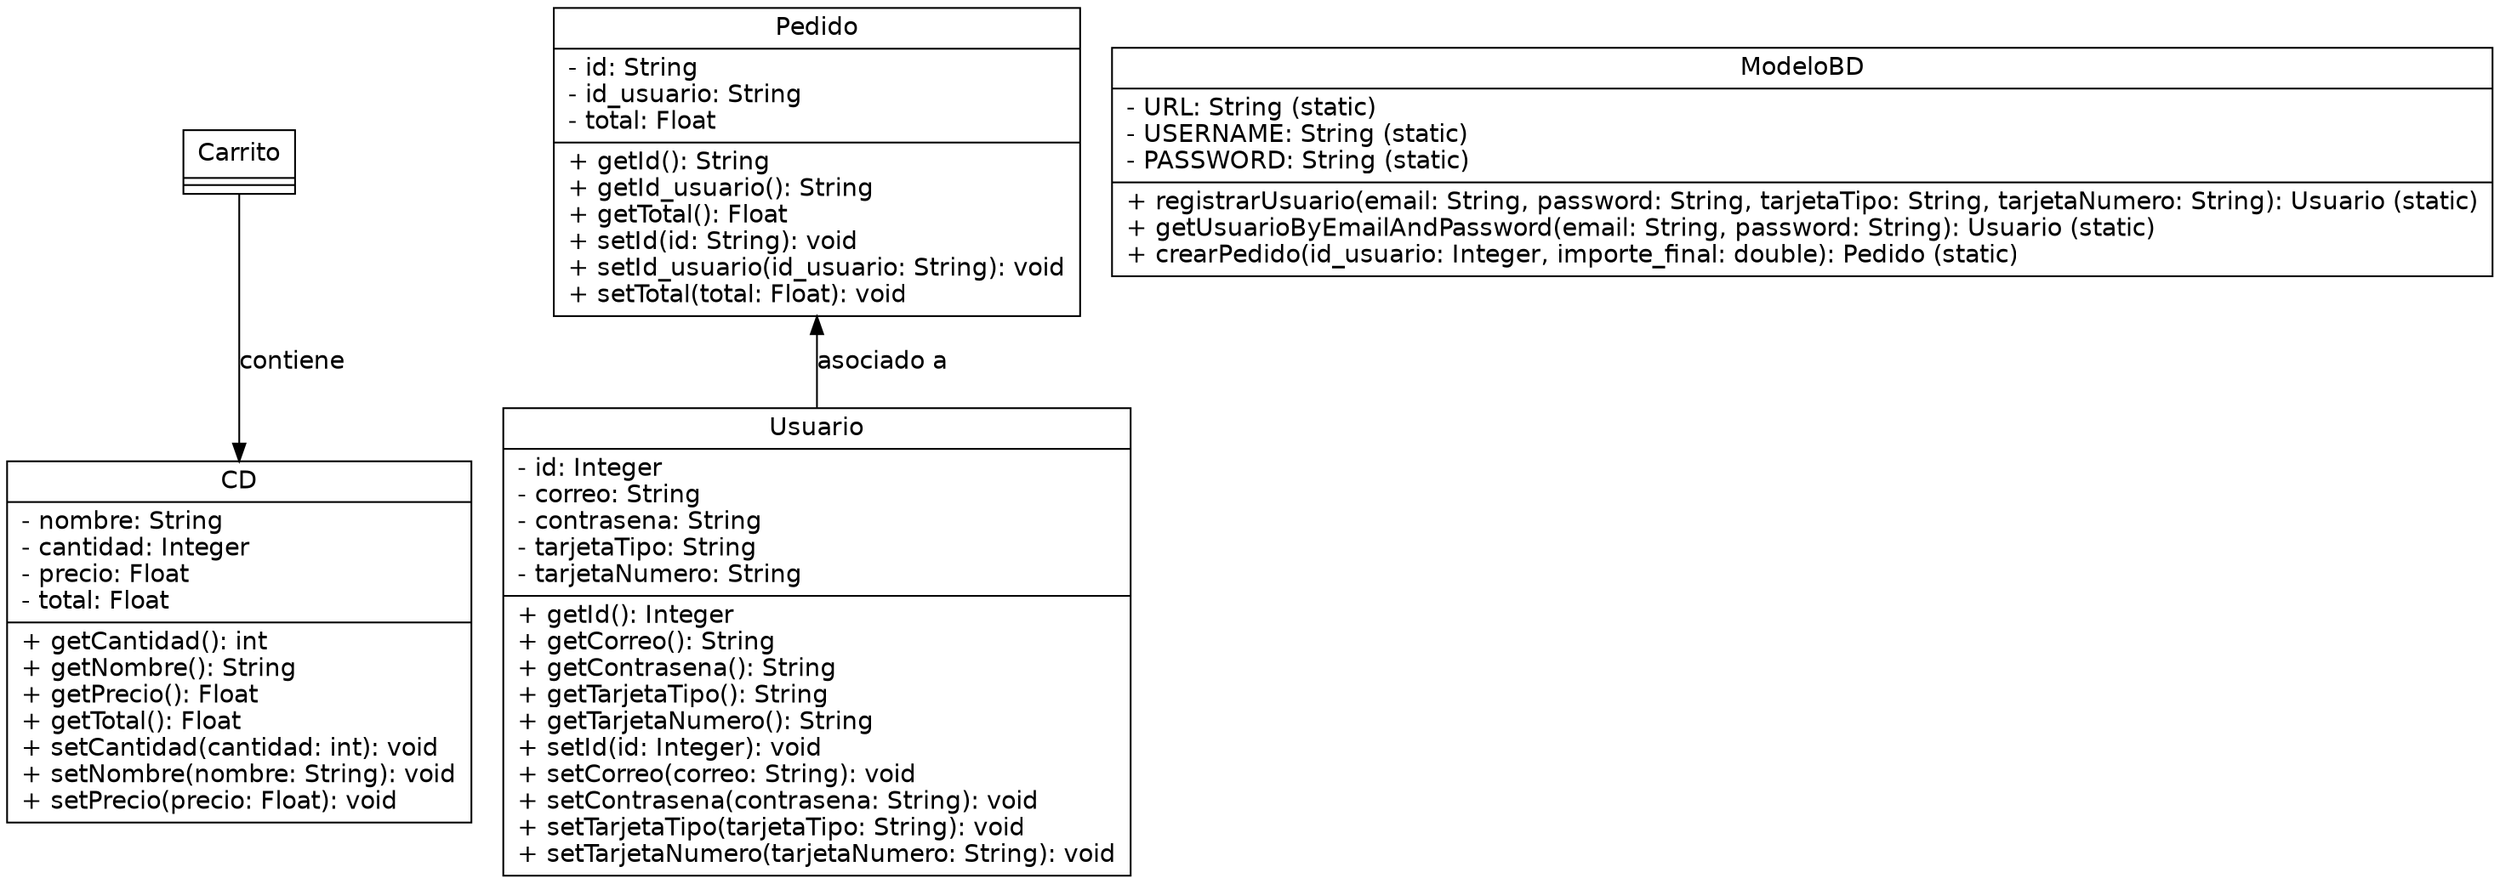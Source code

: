 digraph modelo_minitienda {
    graph [fontname = "Helvetica"]
    node [fontname = "Helvetica", shape=record]
    edge [fontname = "Helvetica"]

    CD [label="{CD|- nombre: String\l- cantidad: Integer\l- precio: Float\l- total: Float\l|+ getCantidad(): int\l+ getNombre(): String\l+ getPrecio(): Float\l+ getTotal(): Float\l+ setCantidad(cantidad: int): void\l+ setNombre(nombre: String): void\l+ setPrecio(precio: Float): void\l}"]

    Carrito [label="{Carrito|- items: List<CD>\l- totalPrice: double\l|+ getItems(): List<CD>\l+ setItems(item: CD): void\l+ getTotalPrice(): double\l+ setTotalPrice(totalPrice: double): void\l+ vaciarCarrito(): void\l}"]
    Carrito -> CD [label="contiene"]

    Usuario [label="{Usuario|- id: Integer\l- correo: String\l- contrasena: String\l- tarjetaTipo: String\l- tarjetaNumero: String\l|+ getId(): Integer\l+ getCorreo(): String\l+ getContrasena(): String\l+ getTarjetaTipo(): String\l+ getTarjetaNumero(): String\l+ setId(id: Integer): void\l+ setCorreo(correo: String): void\l+ setContrasena(contrasena: String): void\l+ setTarjetaTipo(tarjetaTipo: String): void\l+ setTarjetaNumero(tarjetaNumero: String): void\l}"]

    Pedido [label="{Pedido|- id: String\l- id_usuario: String\l- total: Float\l|+ getId(): String\l+ getId_usuario(): String\l+ getTotal(): Float\l+ setId(id: String): void\l+ setId_usuario(id_usuario: String): void\l+ setTotal(total: Float): void\l}"]
    Pedido -> Usuario [label="asociado a", dir=back]

    ModeloBD [label="{ModeloBD|- URL: String (static)\l- USERNAME: String (static)\l- PASSWORD: String (static)\l|+ registrarUsuario(email: String, password: String, tarjetaTipo: String, tarjetaNumero: String): Usuario (static)\l+ getUsuarioByEmailAndPassword(email: String, password: String): Usuario (static)\l+ crearPedido(id_usuario: Integer, importe_final: double): Pedido (static)\l}"]
}

